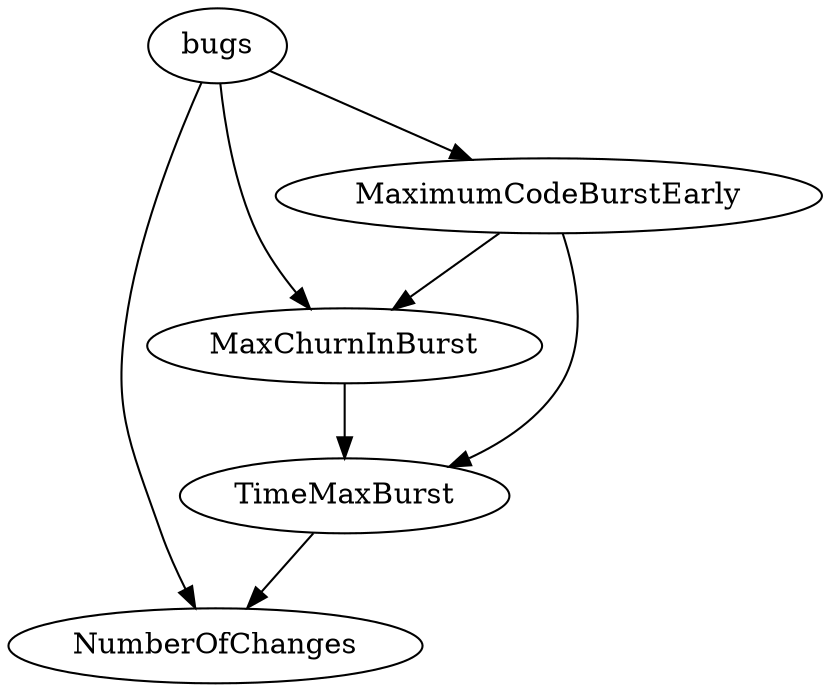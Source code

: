 digraph {
   bugs;
   NumberOfChanges;
   MaximumCodeBurstEarly;
   MaxChurnInBurst;
   TimeMaxBurst;
   bugs -> NumberOfChanges;
   bugs -> MaximumCodeBurstEarly;
   bugs -> MaxChurnInBurst;
   MaximumCodeBurstEarly -> MaxChurnInBurst;
   MaximumCodeBurstEarly -> TimeMaxBurst;
   MaxChurnInBurst -> TimeMaxBurst;
   TimeMaxBurst -> NumberOfChanges;
}
